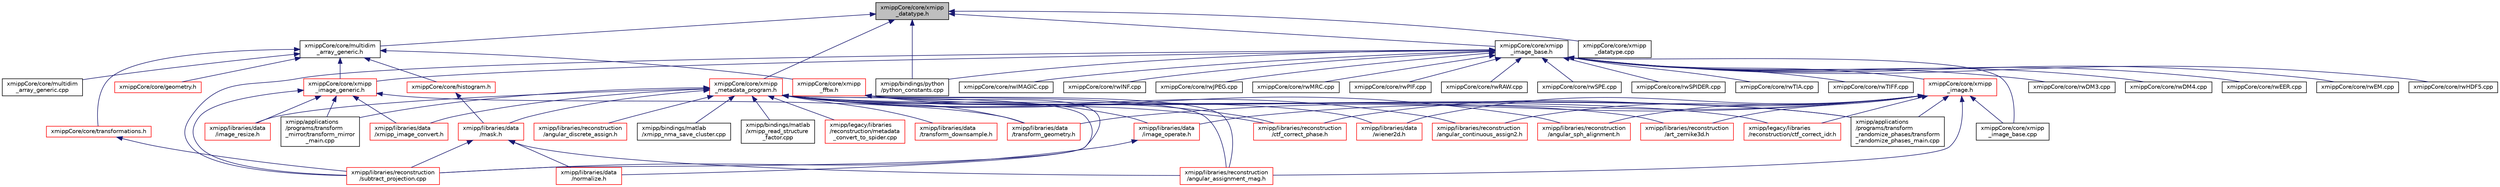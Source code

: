 digraph "xmippCore/core/xmipp_datatype.h"
{
  edge [fontname="Helvetica",fontsize="10",labelfontname="Helvetica",labelfontsize="10"];
  node [fontname="Helvetica",fontsize="10",shape=record];
  Node2 [label="xmippCore/core/xmipp\l_datatype.h",height=0.2,width=0.4,color="black", fillcolor="grey75", style="filled", fontcolor="black"];
  Node2 -> Node3 [dir="back",color="midnightblue",fontsize="10",style="solid",fontname="Helvetica"];
  Node3 [label="xmipp/bindings/python\l/python_constants.cpp",height=0.2,width=0.4,color="black", fillcolor="white", style="filled",URL="$python__constants_8cpp.html"];
  Node2 -> Node4 [dir="back",color="midnightblue",fontsize="10",style="solid",fontname="Helvetica"];
  Node4 [label="xmippCore/core/xmipp\l_image_base.h",height=0.2,width=0.4,color="black", fillcolor="white", style="filled",URL="$xmipp__image__base_8h.html"];
  Node4 -> Node3 [dir="back",color="midnightblue",fontsize="10",style="solid",fontname="Helvetica"];
  Node4 -> Node5 [dir="back",color="midnightblue",fontsize="10",style="solid",fontname="Helvetica"];
  Node5 [label="xmipp/libraries/reconstruction\l/subtract_projection.cpp",height=0.2,width=0.4,color="red", fillcolor="white", style="filled",URL="$subtract__projection_8cpp.html"];
  Node4 -> Node7 [dir="back",color="midnightblue",fontsize="10",style="solid",fontname="Helvetica"];
  Node7 [label="xmippCore/core/xmipp\l_image.h",height=0.2,width=0.4,color="red", fillcolor="white", style="filled",URL="$xmipp__image_8h.html"];
  Node7 -> Node16 [dir="back",color="midnightblue",fontsize="10",style="solid",fontname="Helvetica"];
  Node16 [label="xmipp/applications\l/programs/transform\l_randomize_phases/transform\l_randomize_phases_main.cpp",height=0.2,width=0.4,color="black", fillcolor="white", style="filled",URL="$transform__randomize__phases__main_8cpp.html"];
  Node7 -> Node66 [dir="back",color="midnightblue",fontsize="10",style="solid",fontname="Helvetica"];
  Node66 [label="xmipp/legacy/libraries\l/reconstruction/ctf_correct_idr.h",height=0.2,width=0.4,color="red", fillcolor="white", style="filled",URL="$ctf__correct__idr_8h.html"];
  Node7 -> Node497 [dir="back",color="midnightblue",fontsize="10",style="solid",fontname="Helvetica"];
  Node497 [label="xmipp/libraries/data\l/image_operate.h",height=0.2,width=0.4,color="red", fillcolor="white", style="filled",URL="$image__operate_8h.html"];
  Node497 -> Node5 [dir="back",color="midnightblue",fontsize="10",style="solid",fontname="Helvetica"];
  Node7 -> Node502 [dir="back",color="midnightblue",fontsize="10",style="solid",fontname="Helvetica"];
  Node502 [label="xmipp/libraries/data\l/transform_geometry.h",height=0.2,width=0.4,color="red", fillcolor="white", style="filled",URL="$transform__geometry_8h.html"];
  Node7 -> Node453 [dir="back",color="midnightblue",fontsize="10",style="solid",fontname="Helvetica"];
  Node453 [label="xmipp/libraries/data\l/wiener2d.h",height=0.2,width=0.4,color="red", fillcolor="white", style="filled",URL="$wiener2d_8h.html"];
  Node7 -> Node187 [dir="back",color="midnightblue",fontsize="10",style="solid",fontname="Helvetica"];
  Node187 [label="xmipp/libraries/reconstruction\l/angular_assignment_mag.h",height=0.2,width=0.4,color="red", fillcolor="white", style="filled",URL="$angular__assignment__mag_8h.html"];
  Node7 -> Node379 [dir="back",color="midnightblue",fontsize="10",style="solid",fontname="Helvetica"];
  Node379 [label="xmipp/libraries/reconstruction\l/angular_continuous_assign2.h",height=0.2,width=0.4,color="red", fillcolor="white", style="filled",URL="$angular__continuous__assign2_8h.html"];
  Node7 -> Node384 [dir="back",color="midnightblue",fontsize="10",style="solid",fontname="Helvetica"];
  Node384 [label="xmipp/libraries/reconstruction\l/angular_sph_alignment.h",height=0.2,width=0.4,color="red", fillcolor="white", style="filled",URL="$angular__sph__alignment_8h.html"];
  Node7 -> Node388 [dir="back",color="midnightblue",fontsize="10",style="solid",fontname="Helvetica"];
  Node388 [label="xmipp/libraries/reconstruction\l/art_zernike3d.h",height=0.2,width=0.4,color="red", fillcolor="white", style="filled",URL="$art__zernike3d_8h.html"];
  Node7 -> Node540 [dir="back",color="midnightblue",fontsize="10",style="solid",fontname="Helvetica"];
  Node540 [label="xmipp/libraries/reconstruction\l/ctf_correct_phase.h",height=0.2,width=0.4,color="red", fillcolor="white", style="filled",URL="$ctf__correct__phase_8h.html"];
  Node7 -> Node671 [dir="back",color="midnightblue",fontsize="10",style="solid",fontname="Helvetica"];
  Node671 [label="xmippCore/core/xmipp\l_image_base.cpp",height=0.2,width=0.4,color="black", fillcolor="white", style="filled",URL="$xmipp__image__base_8cpp.html"];
  Node4 -> Node676 [dir="back",color="midnightblue",fontsize="10",style="solid",fontname="Helvetica"];
  Node676 [label="xmippCore/core/xmipp\l_image_generic.h",height=0.2,width=0.4,color="red", fillcolor="white", style="filled",URL="$xmipp__image__generic_8h.html"];
  Node676 -> Node677 [dir="back",color="midnightblue",fontsize="10",style="solid",fontname="Helvetica"];
  Node677 [label="xmipp/applications\l/programs/transform\l_mirror/transform_mirror\l_main.cpp",height=0.2,width=0.4,color="black", fillcolor="white", style="filled",URL="$transform__mirror__main_8cpp.html"];
  Node676 -> Node681 [dir="back",color="midnightblue",fontsize="10",style="solid",fontname="Helvetica"];
  Node681 [label="xmipp/libraries/data\l/image_resize.h",height=0.2,width=0.4,color="red", fillcolor="white", style="filled",URL="$image__resize_8h.html"];
  Node676 -> Node502 [dir="back",color="midnightblue",fontsize="10",style="solid",fontname="Helvetica"];
  Node676 -> Node686 [dir="back",color="midnightblue",fontsize="10",style="solid",fontname="Helvetica"];
  Node686 [label="xmipp/libraries/data\l/xmipp_image_convert.h",height=0.2,width=0.4,color="red", fillcolor="white", style="filled",URL="$xmipp__image__convert_8h.html"];
  Node676 -> Node5 [dir="back",color="midnightblue",fontsize="10",style="solid",fontname="Helvetica"];
  Node4 -> Node692 [dir="back",color="midnightblue",fontsize="10",style="solid",fontname="Helvetica"];
  Node692 [label="xmippCore/core/rwDM3.cpp",height=0.2,width=0.4,color="black", fillcolor="white", style="filled",URL="$rwDM3_8cpp.html"];
  Node4 -> Node693 [dir="back",color="midnightblue",fontsize="10",style="solid",fontname="Helvetica"];
  Node693 [label="xmippCore/core/rwDM4.cpp",height=0.2,width=0.4,color="black", fillcolor="white", style="filled",URL="$rwDM4_8cpp.html"];
  Node4 -> Node694 [dir="back",color="midnightblue",fontsize="10",style="solid",fontname="Helvetica"];
  Node694 [label="xmippCore/core/rwEER.cpp",height=0.2,width=0.4,color="black", fillcolor="white", style="filled",URL="$rwEER_8cpp.html"];
  Node4 -> Node695 [dir="back",color="midnightblue",fontsize="10",style="solid",fontname="Helvetica"];
  Node695 [label="xmippCore/core/rwEM.cpp",height=0.2,width=0.4,color="black", fillcolor="white", style="filled",URL="$rwEM_8cpp.html"];
  Node4 -> Node696 [dir="back",color="midnightblue",fontsize="10",style="solid",fontname="Helvetica"];
  Node696 [label="xmippCore/core/rwHDF5.cpp",height=0.2,width=0.4,color="black", fillcolor="white", style="filled",URL="$rwHDF5_8cpp.html"];
  Node4 -> Node697 [dir="back",color="midnightblue",fontsize="10",style="solid",fontname="Helvetica"];
  Node697 [label="xmippCore/core/rwIMAGIC.cpp",height=0.2,width=0.4,color="black", fillcolor="white", style="filled",URL="$rwIMAGIC_8cpp.html"];
  Node4 -> Node698 [dir="back",color="midnightblue",fontsize="10",style="solid",fontname="Helvetica"];
  Node698 [label="xmippCore/core/rwINF.cpp",height=0.2,width=0.4,color="black", fillcolor="white", style="filled",URL="$rwINF_8cpp.html"];
  Node4 -> Node699 [dir="back",color="midnightblue",fontsize="10",style="solid",fontname="Helvetica"];
  Node699 [label="xmippCore/core/rwJPEG.cpp",height=0.2,width=0.4,color="black", fillcolor="white", style="filled",URL="$rwJPEG_8cpp.html"];
  Node4 -> Node700 [dir="back",color="midnightblue",fontsize="10",style="solid",fontname="Helvetica"];
  Node700 [label="xmippCore/core/rwMRC.cpp",height=0.2,width=0.4,color="black", fillcolor="white", style="filled",URL="$rwMRC_8cpp.html"];
  Node4 -> Node701 [dir="back",color="midnightblue",fontsize="10",style="solid",fontname="Helvetica"];
  Node701 [label="xmippCore/core/rwPIF.cpp",height=0.2,width=0.4,color="black", fillcolor="white", style="filled",URL="$rwPIF_8cpp.html"];
  Node4 -> Node702 [dir="back",color="midnightblue",fontsize="10",style="solid",fontname="Helvetica"];
  Node702 [label="xmippCore/core/rwRAW.cpp",height=0.2,width=0.4,color="black", fillcolor="white", style="filled",URL="$rwRAW_8cpp.html"];
  Node4 -> Node703 [dir="back",color="midnightblue",fontsize="10",style="solid",fontname="Helvetica"];
  Node703 [label="xmippCore/core/rwSPE.cpp",height=0.2,width=0.4,color="black", fillcolor="white", style="filled",URL="$rwSPE_8cpp.html"];
  Node4 -> Node704 [dir="back",color="midnightblue",fontsize="10",style="solid",fontname="Helvetica"];
  Node704 [label="xmippCore/core/rwSPIDER.cpp",height=0.2,width=0.4,color="black", fillcolor="white", style="filled",URL="$rwSPIDER_8cpp.html"];
  Node4 -> Node705 [dir="back",color="midnightblue",fontsize="10",style="solid",fontname="Helvetica"];
  Node705 [label="xmippCore/core/rwTIA.cpp",height=0.2,width=0.4,color="black", fillcolor="white", style="filled",URL="$rwTIA_8cpp.html"];
  Node4 -> Node706 [dir="back",color="midnightblue",fontsize="10",style="solid",fontname="Helvetica"];
  Node706 [label="xmippCore/core/rwTIFF.cpp",height=0.2,width=0.4,color="black", fillcolor="white", style="filled",URL="$rwTIFF_8cpp.html"];
  Node4 -> Node671 [dir="back",color="midnightblue",fontsize="10",style="solid",fontname="Helvetica"];
  Node2 -> Node707 [dir="back",color="midnightblue",fontsize="10",style="solid",fontname="Helvetica"];
  Node707 [label="xmippCore/core/multidim\l_array_generic.h",height=0.2,width=0.4,color="black", fillcolor="white", style="filled",URL="$multidim__array__generic_8h.html"];
  Node707 -> Node676 [dir="back",color="midnightblue",fontsize="10",style="solid",fontname="Helvetica"];
  Node707 -> Node708 [dir="back",color="midnightblue",fontsize="10",style="solid",fontname="Helvetica"];
  Node708 [label="xmippCore/core/transformations.h",height=0.2,width=0.4,color="red", fillcolor="white", style="filled",URL="$transformations_8h.html"];
  Node708 -> Node5 [dir="back",color="midnightblue",fontsize="10",style="solid",fontname="Helvetica"];
  Node707 -> Node751 [dir="back",color="midnightblue",fontsize="10",style="solid",fontname="Helvetica"];
  Node751 [label="xmippCore/core/geometry.h",height=0.2,width=0.4,color="red", fillcolor="white", style="filled",URL="$geometry_8h.html"];
  Node707 -> Node755 [dir="back",color="midnightblue",fontsize="10",style="solid",fontname="Helvetica"];
  Node755 [label="xmippCore/core/histogram.h",height=0.2,width=0.4,color="red", fillcolor="white", style="filled",URL="$histogram_8h.html"];
  Node755 -> Node143 [dir="back",color="midnightblue",fontsize="10",style="solid",fontname="Helvetica"];
  Node143 [label="xmipp/libraries/data\l/mask.h",height=0.2,width=0.4,color="red", fillcolor="white", style="filled",URL="$mask_8h.html"];
  Node143 -> Node164 [dir="back",color="midnightblue",fontsize="10",style="solid",fontname="Helvetica"];
  Node164 [label="xmipp/libraries/data\l/normalize.h",height=0.2,width=0.4,color="red", fillcolor="white", style="filled",URL="$normalize_8h.html"];
  Node143 -> Node187 [dir="back",color="midnightblue",fontsize="10",style="solid",fontname="Helvetica"];
  Node143 -> Node5 [dir="back",color="midnightblue",fontsize="10",style="solid",fontname="Helvetica"];
  Node707 -> Node764 [dir="back",color="midnightblue",fontsize="10",style="solid",fontname="Helvetica"];
  Node764 [label="xmippCore/core/xmipp\l_fftw.h",height=0.2,width=0.4,color="red", fillcolor="white", style="filled",URL="$xmipp__fftw_8h.html"];
  Node764 -> Node16 [dir="back",color="midnightblue",fontsize="10",style="solid",fontname="Helvetica"];
  Node764 -> Node187 [dir="back",color="midnightblue",fontsize="10",style="solid",fontname="Helvetica"];
  Node764 -> Node540 [dir="back",color="midnightblue",fontsize="10",style="solid",fontname="Helvetica"];
  Node764 -> Node5 [dir="back",color="midnightblue",fontsize="10",style="solid",fontname="Helvetica"];
  Node707 -> Node777 [dir="back",color="midnightblue",fontsize="10",style="solid",fontname="Helvetica"];
  Node777 [label="xmippCore/core/multidim\l_array_generic.cpp",height=0.2,width=0.4,color="black", fillcolor="white", style="filled",URL="$multidim__array__generic_8cpp.html"];
  Node2 -> Node778 [dir="back",color="midnightblue",fontsize="10",style="solid",fontname="Helvetica"];
  Node778 [label="xmippCore/core/xmipp\l_datatype.cpp",height=0.2,width=0.4,color="black", fillcolor="white", style="filled",URL="$xmipp__datatype_8cpp.html"];
  Node2 -> Node779 [dir="back",color="midnightblue",fontsize="10",style="solid",fontname="Helvetica"];
  Node779 [label="xmippCore/core/xmipp\l_metadata_program.h",height=0.2,width=0.4,color="red", fillcolor="white", style="filled",URL="$xmipp__metadata__program_8h.html"];
  Node779 -> Node677 [dir="back",color="midnightblue",fontsize="10",style="solid",fontname="Helvetica"];
  Node779 -> Node16 [dir="back",color="midnightblue",fontsize="10",style="solid",fontname="Helvetica"];
  Node779 -> Node780 [dir="back",color="midnightblue",fontsize="10",style="solid",fontname="Helvetica"];
  Node780 [label="xmipp/bindings/matlab\l/xmipp_nma_save_cluster.cpp",height=0.2,width=0.4,color="black", fillcolor="white", style="filled",URL="$xmipp__nma__save__cluster_8cpp.html"];
  Node779 -> Node781 [dir="back",color="midnightblue",fontsize="10",style="solid",fontname="Helvetica"];
  Node781 [label="xmipp/bindings/matlab\l/xmipp_read_structure\l_factor.cpp",height=0.2,width=0.4,color="black", fillcolor="white", style="filled",URL="$xmipp__read__structure__factor_8cpp.html"];
  Node779 -> Node66 [dir="back",color="midnightblue",fontsize="10",style="solid",fontname="Helvetica"];
  Node779 -> Node514 [dir="back",color="midnightblue",fontsize="10",style="solid",fontname="Helvetica"];
  Node514 [label="xmipp/legacy/libraries\l/reconstruction/metadata\l_convert_to_spider.cpp",height=0.2,width=0.4,color="red", fillcolor="white", style="filled",URL="$metadata__convert__to__spider_8cpp.html"];
  Node779 -> Node143 [dir="back",color="midnightblue",fontsize="10",style="solid",fontname="Helvetica"];
  Node779 -> Node497 [dir="back",color="midnightblue",fontsize="10",style="solid",fontname="Helvetica"];
  Node779 -> Node681 [dir="back",color="midnightblue",fontsize="10",style="solid",fontname="Helvetica"];
  Node779 -> Node164 [dir="back",color="midnightblue",fontsize="10",style="solid",fontname="Helvetica"];
  Node779 -> Node782 [dir="back",color="midnightblue",fontsize="10",style="solid",fontname="Helvetica"];
  Node782 [label="xmipp/libraries/data\l/transform_downsample.h",height=0.2,width=0.4,color="red", fillcolor="white", style="filled",URL="$transform__downsample_8h.html"];
  Node779 -> Node502 [dir="back",color="midnightblue",fontsize="10",style="solid",fontname="Helvetica"];
  Node779 -> Node453 [dir="back",color="midnightblue",fontsize="10",style="solid",fontname="Helvetica"];
  Node779 -> Node686 [dir="back",color="midnightblue",fontsize="10",style="solid",fontname="Helvetica"];
  Node779 -> Node187 [dir="back",color="midnightblue",fontsize="10",style="solid",fontname="Helvetica"];
  Node779 -> Node379 [dir="back",color="midnightblue",fontsize="10",style="solid",fontname="Helvetica"];
  Node779 -> Node738 [dir="back",color="midnightblue",fontsize="10",style="solid",fontname="Helvetica"];
  Node738 [label="xmipp/libraries/reconstruction\l/angular_discrete_assign.h",height=0.2,width=0.4,color="red", fillcolor="white", style="filled",URL="$angular__discrete__assign_8h.html"];
  Node779 -> Node384 [dir="back",color="midnightblue",fontsize="10",style="solid",fontname="Helvetica"];
  Node779 -> Node388 [dir="back",color="midnightblue",fontsize="10",style="solid",fontname="Helvetica"];
  Node779 -> Node540 [dir="back",color="midnightblue",fontsize="10",style="solid",fontname="Helvetica"];
}
